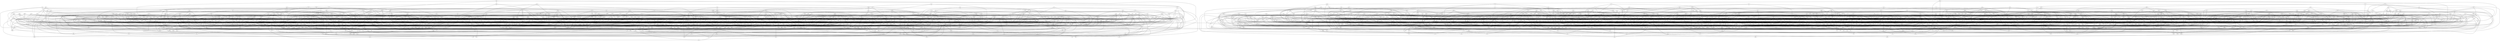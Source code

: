 graph G {
    srp -- {gkb, zst};
    grc -- {pxt};
    rbc -- {zcc, mth, dgq, zrv};
    glc -- {dqz, zlz, hqm, fkn};
    zpx -- {sfx, msc, hnx, vjs};
    mlx -- {tpx, mfb};
    fds -- {zqn, xcf, brs, nmv};
    fjm -- {qdk};
    rvb -- {kbj};
    zcj -- {bmc, brs, jtm, trk};
    nps -- {bfh, ths, zds};
    scs -- {kbj, dqz, zfb, rtp};
    qrj -- {jsk, llj};
    kdj -- {frn, tzp, qrj};
    rxp -- {mkg};
    qzr -- {cxn, hnn, vhf, tdd};
    tkb -- {bvf, fhp, vjt};
    njz -- {hlq, fdc};
    cmj -- {dfp};
    hmr -- {vbd};
    nnk -- {bnr};
    fgx -- {lfq, gkv, kms, mbx};
    lqr -- {vpc, hmr, dsb};
    sck -- {kbj, skd};
    qhk -- {hgs};
    ncs -- {bnr, kxr, ggq, mdp};
    qmb -- {bsf, zqk, fhq, bsz};
    tjc -- {bsq, jgq};
    zzz -- {jtl};
    tgl -- {fvr, sbc, dqz};
    tht -- {ptz, qmp, qmr};
    vxl -- {mqs, tkk, bfc, jls, mzq, qpm, xzr, ffx};
    ttk -- {qrx};
    mxz -- {gtz};
    hrk -- {crj, scs, xbm, lqj};
    bcd -- {gdl, vtg};
    nrf -- {mqf, ndq, fch, zvp};
    jss -- {sks, zdr, phr, zpt};
    xhd -- {dpc};
    fkn -- {hhl};
    kgc -- {gnn};
    gtt -- {bfc, jrp, jdd, kjp};
    ngh -- {tlh, chd, tkz};
    fzk -- {gdl, hhj, cxk};
    gtf -- {mmt};
    pgf -- {nzk};
    pxl -- {jdx, vqx, vvq};
    src -- {vcn, cvg, xjn};
    zjb -- {hmv, rfs, thn};
    nfb -- {qzc};
    sbx -- {txq, cms, kcg};
    kbx -- {jrc, bnz, lpg, glg};
    djg -- {zzz, nhs, vvq};
    bzm -- {mgb, frt, hhf, mvq};
    szs -- {qgx, khz};
    kcq -- {bbt, xkv};
    tkn -- {frn};
    cbm -- {mmj};
    lzh -- {nkp, nbz};
    jvx -- {cjh, mhz};
    nrb -- {kms, gtf, gbg, trs};
    hkl -- {kvc};
    btv -- {dck};
    qph -- {vnz, tbb, pbh};
    fdp -- {hhl, qkx};
    cmx -- {tjj, pnh, prx};
    txk -- {qdq, vqr, cjv, jtv};
    txz -- {kqd, vgr, kxn};
    hnz -- {cmj};
    msc -- {fdc, vjr};
    mgl -- {ljf};
    tzk -- {srv, dbg};
    ckg -- {dfd, pkx};
    zzx -- {fhq, zsm, cbv, ndd};
    vpr -- {lfq, zcc, zzr, ffm};
    tkk -- {jbk, xpp, hpp};
    dxd -- {xjn, rjl, kpl, zjg};
    mkz -- {qfv, kfq, kvc};
    dkb -- {fjm, mfr, zxs, xtp, krc};
    khz -- {qrx};
    khp -- {fgm, gkb, kml, jkz};
    sxn -- {tnd, htx, dph, rxp};
    jdc -- {kmr};
    kbr -- {zqq, zgx};
    chm -- {dcv, xbj};
    pdr -- {qmp, xxd, zkx};
    zbv -- {bfv, dln, qct};
    qlj -- {xsm, jsk, rtm};
    kjg -- {hkl, pcd};
    gpp -- {stn, qxq, qjh, kbz};
    dtk -- {zcm, hqs, fjz, flj, cvl, zcl};
    lqv -- {lzm};
    lcx -- {kxd, krz, bnz};
    lqq -- {qtq, vks};
    ctp -- {jdc, kbs, svx, jqq};
    fpr -- {hls, nmv};
    ltx -- {pbh, vcb, qgh, frc, blr};
    mmx -- {qkx, vpc, cct};
    tsp -- {xrc, zsq};
    xdt -- {nfs, spz};
    xlf -- {dsb, qft, xfh, xns, ngx};
    rmx -- {xps, xxn, mpt, prc};
    nmq -- {gmx, vxd, gms, src};
    klf -- {vgj, mln};
    fjl -- {pbd, hvg, jvg};
    vzd -- {jgq};
    qvx -- {rsq};
    pvp -- {rvb, hqs, xxd};
    chd -- {jlk, hqm};
    gpc -- {pgc, jvb};
    zdx -- {nmk, bbt, shz, vdr, lzq};
    ths -- {btv, zdr};
    rtn -- {qpm, hbk, rpt, mpm};
    tdt -- {jnq, xpt};
    tpd -- {xjb, lqh};
    rgf -- {zqj};
    tzp -- {xhx, qcm};
    sjs -- {mdb, ncp};
    krz -- {hlq};
    cjv -- {rks};
    vgk -- {bcb};
    dtc -- {vfj, zqn, qbk, gvn};
    ckh -- {mtf, jzf};
    lxq -- {pkx, chm};
    cvc -- {fnv, zqc, mrp, msn};
    qbk -- {qxq, kbm};
    jlz -- {mmp, chf, szf, pbq};
    qdp -- {mgl, npj, jpm};
    ddm -- {ljt, gkd, bkf, csg};
    tdd -- {rsg};
    rhb -- {brb, vhm, kpl};
    zjg -- {dfp};
    xbg -- {hkb, mqf};
    szd -- {mnz};
    sbt -- {kzl, csp, jdx, nhr, qgk};
    czq -- {lzg};
    fmf -- {grv, vld, rjb, mbk, pjq};
    cnm -- {sqp, btr, xrk, zjb};
    xdm -- {shz, bsj, skd};
    snl -- {lkl, drt, kqm, qnl};
    hpp -- {htt};
    mtv -- {bdh, jnf};
    zbk -- {hnz, rvm, djg, zxs};
    bjp -- {vfj, bjn, bbg, zns, rxp};
    pgm -- {dnl, clq, gzt, kkm};
    ksf -- {bvf, qhk, nzc, zdh};
    dbm -- {rnh, rnm, smq, zcx, hjn};
    jbd -- {nrb, xdd, qgd};
    pjk -- {ljq};
    ghv -- {nrb, kqs, txh, gnf};
    dxp -- {vrh, rst, rgg, vbs};
    nks -- {jnq, jrj, bmc, dkc};
    nqs -- {rsn, dfm, rgs, vng};
    kfz -- {ltx, vck, lqj, zxd};
    cjr -- {nhs, mdj, bkp, dkj};
    vcb -- {qmr};
    qpv -- {kjj, fbk, ffh};
    dcn -- {kbj, gtz};
    pvd -- {vhf};
    grk -- {qrj, fbz, bjn};
    gnl -- {jmk, mkl};
    zkj -- {jhh};
    zxp -- {pmb};
    gzs -- {ltb, ffh, szd};
    kvt -- {nzk};
    hrt -- {flj};
    vmm -- {qnf, rsn, hqg, nkm, npb, dnh};
    dsv -- {tzk, pbq, vfk, tcg, mtn};
    zxd -- {vhc, xbj, crv, ngh};
    bvc -- {mcs, zms, sqg, fnq};
    xhz -- {szs};
    ckp -- {zlz, ttb, npd};
    kmr -- {zjk};
    gcz -- {dkv, bzb, pvp, rhr};
    pbq -- {btg, glm, khc};
    cqx -- {vgr, jzq};
    tbj -- {ddg, zlx, mtk, gbt};
    xtx -- {tbc, lmg, qqg, snf};
    lsq -- {gkb, srb};
    zlj -- {xxz, qtc, hpp};
    vcs -- {kqd, dsb, jbk};
    nrj -- {mzq, xlf};
    ffr -- {csg, kfp, tgb};
    mxb -- {tgj};
    vsg -- {vhz, cgt, qbb};
    qhj -- {cvl, sks, zrt};
    pml -- {jzq, zfb, fmg};
    dlz -- {fzt};
    mhr -- {cpx, svx, rkx, dgd};
    vhj -- {bns, ptj};
    dmj -- {fns, vkl, dgr};
    vvk -- {mnz};
    jjb -- {hmg, zsq, qrj};
    cxk -- {xln};
    cvg -- {qdk};
    rqn -- {nxm, kkm};
    zpb -- {cvg};
    xjc -- {ttk};
    grh -- {gtx};
    nnj -- {pxb, vdp, jdc, srd};
    ghf -- {tbb, dhd, kxb};
    qxq -- {rxs};
    dpn -- {dvh, ffr, znv, gbd};
    mnf -- {thd};
    dzz -- {spm, ztq, vjt};
    cgk -- {dph, nbz};
    rhg -- {zpt};
    nqv -- {gcp, pzq, cmj, zvt, rfx};
    krq -- {xrc, rtm};
    vtg -- {llq, lts};
    nkm -- {kvt, hck};
    gzt -- {ngh, qdq};
    skn -- {zqn, spm, gpc};
    fnv -- {hkb};
    bvb -- {dtm, dqh, hhf, rsm};
    txq -- {pkl, jbb};
    frx -- {kkm, hxb, ltn};
    vcm -- {fzk, rqn, jhb, bsj};
    jtm -- {bql, mxf, lkb, xtl, lcj};
    nnn -- {csm, prx, khj, qrs, rck};
    qng -- {gzq, pbh};
    vhl -- {smt};
    xxj -- {rlj, fql, mhz, kms};
    zxt -- {npk, pkm, zpq, cgz};
    htv -- {htn, mvf, xvd, qtx};
    ntn -- {qbz, zjg, dlg, qsl};
    bjz -- {lxt, vgj, ncb};
    cdl -- {jfc};
    zvt -- {gnl, sqp};
    qgk -- {kfp, jsp};
    jnb -- {bdh, bjz, hxb};
    rtr -- {dbg, jhs};
    tcz -- {tvt};
    bkf -- {ssk, qhf, lkn, prx};
    zlc -- {dlz, zpb, bsq, sqg};
    gkx -- {rcj, dck, vhh, xjc};
    rcj -- {tkz};
    bmc -- {gnn};
    psg -- {nmt, dxk, jsp, mcj};
    qqg -- {zst};
    vng -- {cqx};
    rxd -- {dpc, hpp};
    tcg -- {vhh};
    jnq -- {pzd, tmv};
    jxx -- {pxg};
    xld -- {xns, fmg, fdk};
    qgv -- {kqd, zlz, mfh, xdm};
    tct -- {hck, gzq};
    hcm -- {hmv, rst, hsr};
    csg -- {hkp};
    vln -- {msq, frj, vcs, lhx, ffj};
    qqv -- {pmp, khz};
    bgs -- {dfs, gmz, jdd, bsj};
    ngd -- {kdh, pkm, tzp};
    fxr -- {zlv, zbv, nhr, jrj, klc};
    hkg -- {pkl, qrx, ktl, gjs};
    jdh -- {rfh, hcm, qkd, ghb};
    jfm -- {btv};
    gjt -- {tss, hcd, zgf, hdg};
    jzx -- {hck, kjp, xrd, bxs};
    tlm -- {smt, vhf};
    ltn -- {zfq, mfq};
    tbc -- {pcq};
    srz -- {qhq, sbc, xln, mvp, qpm};
    sdf -- {mrn, tpx, mgl, gbg, hcm, fqk};
    fxn -- {msc, vrh, bfs, vvk, hkp};
    qfx -- {tbc, fvx, jst};
    rbr -- {cmm, zxp};
    fmg -- {nkk, kgd};
    gsg -- {bpm, lnz};
    sxl -- {crs};
    znm -- {qqg, rfv, vms, qrn};
    ghr -- {htt, dcv};
    zrg -- {gbx, rdr, tkz};
    bnd -- {xcm, hdg, fds, hnz};
    jbk -- {zpr, htg};
    bdv -- {nbz, ptj, vlk};
    lvk -- {htt, pcd};
    hmn -- {qzs, tfc, csh, qbz};
    qhf -- {scf, rgg};
    dzq -- {qls};
    pjq -- {jbl, ltq, gcg};
    sxf -- {vvq, tfc};
    thz -- {mrd, bgm, tfq, rrc, thg};
    bsz -- {brb, fnr};
    xhx -- {tdk, qlr};
    kdn -- {pld, bft, fqk};
    tcq -- {lkn, mgb, zgz};
    sfj -- {vlh, gft, lxd};
    fvr -- {hhl};
    pvk -- {tkm, bbg, tqb};
    mdp -- {lrp, hdg, tgb};
    qkj -- {nzk, bmj, nps, xhq, pgf};
    mxf -- {zkj, qcm, zqx};
    vlx -- {tvt, cjv, zfx, sct};
    xhj -- {jsp, jtz, hsr, rgt};
    lkb -- {bjq, vnd, fjl};
    lqg -- {xtp, zqn, hjn};
    pms -- {xxz, hnn, htr, gbx};
    szj -- {zlj, fjz, xzr, djq, chz, dmj, jnf};
    cxs -- {hsr, xtl};
    glm -- {nxm, jhb, pcs, hrt};
    qjn -- {trb, pxk};
    xnx -- {kgd};
    mfh -- {svq, lpk};
    phx -- {scf};
    zdr -- {gtz};
    zzl -- {lvv, ngd, jrk, qhk};
    cpz -- {bnr, szd, zfz, dzd};
    tvr -- {vhj, nhz, pxk, qtz};
    vhz -- {svq, kbg, gkb};
    bfs -- {cgk, nnc, gcp};
    fqg -- {ffh};
    kbm -- {pkm};
    jdt -- {zdh, dgq};
    ddr -- {npx};
    kmt -- {hdg, hls, gkr, vzd};
    xlq -- {hkk, tqv, zjt, zzf};
    xxn -- {mmx, lbt, xlq};
    jmx -- {vfg, qsl, zqj};
    gvn -- {bvf, dzq, ccx};
    kzv -- {mpk, pnv};
    kht -- {ddg};
    lxh -- {ddk, vjs, mcf, gzs};
    tqx -- {ljq, kgp};
    vnr -- {sks};
    qbb -- {blr, nkk, xfp};
    jmz -- {lkq, dmx, dfd, bhv};
    dft -- {fcg};
    dpc -- {hhb};
    sqv -- {nxc};
    djl -- {thd, rrc};
    mkj -- {vtk, tlm, ggr};
    vxh -- {kxd, ghq};
    kns -- {zcx, mxv, gkc, lzh};
    vnt -- {dvj};
    qrp -- {mtf, pzr};
    pfs -- {mnf, cfz, sbx, jfm};
    tlp -- {xrc, qzs, tpk, psc};
    kks -- {mzl, dsf, ght, svl};
    pxq -- {kmt, jrj, sxp};
    vgc -- {shz, ddr, lkq, rhd};
    mrn -- {qdk};
    qls -- {rfs, tzt};
    ktb -- {llj, mzl, xnv, lfz};
    ftn -- {dsb};
    vrs -- {xpt, fnx, mzl, jxv};
    zxs -- {rtv, rdb, bvg};
    bsf -- {vht};
    lrp -- {zpb};
    gpb -- {ngx, jnf, dnl, gkb};
    lcg -- {thd, vnr, tht};
    mgt -- {dbg, pfp};
    pvv -- {pqb, znm, spz, gbx, rsq};
    pdx -- {dgr, qng, srv};
    dbc -- {ffx, xkv};
    bsx -- {src, gnn};
    zhp -- {nnz, msq, gft, prc};
    tst -- {rsg, rgs};
    lqh -- {jvb};
    pff -- {lxg, lbf};
    jqh -- {frx, flj, ftn, lns, mrx};
    xbm -- {prj, tsb, qnf};
    thd -- {qhq};
    vck -- {ztv, vkl, dkk, vdr};
    mxv -- {kxd, tpd};
    vcz -- {mtv, lnh, kxz, nrf};
    jbb -- {pfp};
    sct -- {ksj, xbj, vhc};
    lkn -- {tkq};
    fgl -- {ght, snj, xlh};
    pqb -- {vpp, tvb, vgk};
    bgk -- {ptl, zfz, hls, mdj, cfg};
    txv -- {pld};
    ltq -- {qhf};
    fts -- {mfr, pnx, cht, fhq};
    pgl -- {rrj, cdd, llc, mtl};
    zdn -- {hsr, bsm, tsp, bdv, vxh};
    sdc -- {zjg, csh, bjn};
    jph -- {zqc, xhd, jnc, hxb, fgm};
    knf -- {qrn, ndq, lxt, zpt};
    nfz -- {jgr, qgh, bcb};
    nnz -- {zkx, fdk, hhl};
    jtv -- {xhz, hhj, dfs};
    zsm -- {bnr};
    bpm -- {vdt};
    pcd -- {vng};
    vgj -- {nvq, kht};
    fck -- {xjc};
    xsm -- {fjm, tpd, jhh};
    jhs -- {hmr};
    htn -- {znv, jch, xdd, hlq, zsm};
    srm -- {nvf, tnd, cfg};
    jqq -- {cbm, slg};
    rsg -- {dsb};
    vqx -- {sqv, kgc, tdk, zjg};
    qgd -- {lcx, mdp, ssk, bbg};
    mgb -- {mlq};
    xpt -- {hcd, lrp};
    kxb -- {zgx, vtl, hch};
    bsm -- {fdc, kqt};
    lzq -- {ncf, pph, cxn, mqf};
    tsb -- {vhf, mxz};
    trs -- {qsl, jhh, pcr};
    rzf -- {cct, vhh};
    htc -- {fxd, llb, vgs, mdb};
    crt -- {glg, tvk, fhq, pxt};
    gvk -- {csp, sqv, rhf};
    pqx -- {qgx, jmv, qzk};
    zqk -- {tzt, lfs};
    zhd -- {qkd, fxh, mhz};
    brb -- {ccx};
    mth -- {mxg, lhb, cmj};
    trq -- {sbl, frn, bns};
    mvp -- {lnz, zvp};
    vmb -- {npd};
    qmr -- {fgm};
    vzl -- {llc, kbs, fqg, gnl};
    zfb -- {nfs, lxd};
    dln -- {xdd, pzr, vnd};
    jms -- {xjb, ccx, mdj, lqg, pnv, xjn};
    vhc -- {kjg, kcq};
    ffj -- {qvz};
    qgh -- {lqv, mfq};
    jcv -- {lfs, pff, zqx};
    cxt -- {qhv, cvd, svl, kpl};
    zxc -- {qqv, fxq, djq, htt, dbc};
    vjr -- {spm, ghq, tkn};
    mht -- {zqx, qtz, xrk, glk};
    sgx -- {chm, bcd, rzf, mhb, mnf};
    pxp -- {jmk};
    vld -- {jbx, rst, zns, vnc};
    kcd -- {dgr};
    mlj -- {hnz, hns, rxj};
    bbm -- {hkl, lhx, mqs};
    nvs -- {rqn, gtt, vlh, fns};
    cqh -- {gzq};
    kxt -- {pxb, jdk, gkr, sxp, dkc};
    hbm -- {vxm, bfh};
    tgb -- {pbd};
    hdl -- {kjj, dmd, mmj, tdk, jtq};
    jcq -- {vfg, rtm, tmf, glg, xjb};
    qkd -- {dsf, vxd};
    nzc -- {grh, fgl};
    cpg -- {mmj, mcf, tlp};
    lns -- {vfr, slb, htt, cdl};
    lps -- {cxk, frx, fvr, msq};
    fvx -- {fxz, htr};
    ffn -- {psx, bcb, rhd, jvz, ftn, phr, npd};
    stb -- {djg, trs, sxl, lqh};
    kmj -- {rtm, pxt, rhf};
    qsn -- {vbp, qxl, fdc};
    srf -- {kgm, rvm, fbr, thn, bsx};
    mdb -- {slb, blt, ddr};
    ggr -- {qnf};
    lsh -- {jhs, rvg, gmz};
    qfb -- {lkl, qfq, dvj};
    zlz -- {smt};
    zfx -- {jvq, qqg, xcq};
    rmd -- {phn, gfn, frj};
    psd -- {qnh, vmb, nrj, qnf};
    hml -- {mxt};
    dbx -- {lvk, kxn, xhd, vbd};
    ncf -- {kqd, mtk, qrd, rgs};
    cbv -- {sdc};
    bph -- {pxl, fdf, jpm, lpg, xhx};
    fmr -- {kxh, hrg, prj};
    rhr -- {kmg, kng, gfn, xcq, xlf};
    slg -- {qxl, dqm, nhz, tgj, rck};
    gdh -- {znl, vsr, qnf};
    cbn -- {zfq, vms, mrg, rfv};
    blr -- {hkk, xfh};
    mcs -- {cmm, jtl, nzc, xgh};
    mmj -- {lqh};
    tvv -- {ltn, cqh, srp, rtr};
    zfz -- {krb};
    shz -- {jbb, ztd, fch};
    ght -- {qbz, csm};
    dcv -- {nvt};
    zzf -- {jst, jdd, kjp};
    zmx -- {msn, rzf, rhg, kcg, cfz};
    ngz -- {xtz, qhj, lnh, vgr};
    xxx -- {vgs, tvb};
    cjh -- {zns};
    sbl -- {dxp, kmj};
    rjl -- {tgj};
    djj -- {ktq, ttk, xxx};
    qzd -- {fgg};
    klk -- {jdd, vgj};
    jrb -- {sqp, pxq, nck, rkr};
    zcm -- {mln, cqx, mdd};
    bkk -- {tst, rrc, mmp};
    gkv -- {mfk, ssk, csg};
    thx -- {ftn, sdm, grl, fdr};
    qmm -- {qfb, hbg, qsn};
    kml -- {bqd};
    bfz -- {srm, vht, btp};
    fsx -- {bkk, zpr, jmv, mzq, mst, hxb};
    ncp -- {rhg};
    ncq -- {qfb, dmd, tgg};
    rfx -- {bbg, jqq};
    zgz -- {krz, gcg, ghq};
    thj -- {hmg, sqg, zjg, mnz};
    xxd -- {sks, spz};
    dxm -- {ndd};
    cgt -- {vmb, llb, trg};
    rql -- {mkl, pxp, cgk, rkr};
    jzf -- {qrp, pxb};
    tkm -- {grf};
    pmp -- {qtq, jfc};
    vnb -- {frd, nfb, prc};
    szf -- {frc, mln, qhg, plt};
    tfq -- {dgr, hkb};
    vks -- {ztd, zlz, gbt};
    zsv -- {lzh, tkm, hgs};
    kqt -- {tch, njz, nnk};
    npd -- {zvp};
    fpx -- {hnn, hzg, qvg};
    zzr -- {jvg, gvk, cgz};
    snn -- {bnz, pkt, djg, mfb};
    lxg -- {fhp};
    xfp -- {kht};
    vqr -- {qtc, jhs, szt};
    tnh -- {ngq, hjn, ljt, fsg};
    cms -- {ffj, kjg};
    qrd -- {cvl};
    rjr -- {btr, cjh, rlj, sqv};
    sfq -- {jdx, fqg, sqp, ngd};
    czj -- {sdf, psg, tkq, qhv};
    dbq -- {pkl, vlp, snf, trg};
    rjb -- {xhn, sqg};
    khn -- {gvq, gft};
    pxg -- {fqg, pld};
    hhb -- {npx};
    kgm -- {kfp, dxm};
    qfv -- {qmp, pgf};
    msb -- {xqq, jfc, dsb, fvt};
    mrd -- {vxm};
    mdd -- {kjp};
    xfg -- {gvq, ggr, zpr, nkk, skd, mrp};
    rrm -- {bkp, vxh, pvl, vlk};
    vfj -- {mbh};
    gbg -- {cjr, czq};
    tkz -- {frj};
    qfr -- {rfx, hnz, rdp, nrb};
    tqv -- {nsh, gzq, rdr};
    grv -- {lzg};
    zgf -- {dlg, hzb, qlj, zpq, hgs};
    ngm -- {gxf, szs, kcq, hzg};
    qln -- {lqr, jsm, hmr, gbl};
    zcl -- {bcb, rrc, jzz};
    vlt -- {kgd, mtl};
    tch -- {mmj, rjl, kjh, krz, qhv};
    qdg -- {kqd, lxt, vxm, qvz};
    jnx -- {lxd, thd, pdx, bcd};
    crv -- {ggr, sxb, sqr};
    hsr -- {tmf, zjk};
    fmj -- {scg, dft, lxg, rxp};
    npb -- {kcq, msq, tsv};
    sdm -- {mrd};
    dfp -- {mmt, gtx};
    ktl -- {jth, gdl, slb, skx};
    ddb -- {trk, csp, mgl, lzj};
    jzr -- {ckh, dph, brs, kmr};
    mnt -- {srp, xtf, gqz};
    zqc -- {xvf, srb};
    tpk -- {rdb};
    tmn -- {kbg, kjg, jxk, chd};
    pnh -- {qjn, tpx, lpg};
    jnf -- {kbg, ttb};
    thg -- {mxt, zjt, vsr};
    dnh -- {xft, gbt};
    dbg -- {flj};
    zbn -- {hlq, tlp, zhd, xjn};
    bzb -- {qdq, dpc};
    mmp -- {mkk, vhl};
    mbm -- {znl};
    txh -- {dvj};
    fpd -- {jbx, zxp, qpv};
    rdt -- {ptl, jrk, fzx};
    gpj -- {mrn};
    rzj -- {kbg, tsv, lpk};
    vhh -- {vpc, jth};
    sqg -- {tpd, mcj};
    hlf -- {dck, tcg, sck, fsv, jss, lfr};
    zcx -- {mxg, xkn, jsk};
    xnv -- {xcm, xkn};
    nvq -- {ktq};
    rzz -- {lvh, sqp, dtm, hbg};
    prx -- {xjb};
    sxg -- {rbr, sxl, pbd};
    vlp -- {gfx, gft};
    ltc -- {bql, pzr, gvn};
    hck -- {htg};
    qtk -- {nbb, mbm, mkk};
    ksj -- {tvt};
    jbn -- {qzd, ffh, lkl};
    nhv -- {fql, kdn};
    dzk -- {hqm, lsq, xbj, rxd, fnv};
    kgn -- {gfq, ltb, pvk, jbx, zlf};
    lsv -- {qrc, rtp, kxz, chm, tlh};
    jsm -- {hcj, bzb, mbm};
    tbb -- {bbm, nvq};
    tgq -- {cmm, vnt, grf, xpt};
    cvv -- {mvf, xnv, gnl, ngn};
    jmn -- {tdk, rzn, rxs, cbv};
    hbk -- {fxz};
    dkv -- {srb, mdd, slb};
    zlf -- {dvj};
    nkj -- {sbl, svr, pxb, krb};
    pgc -- {kmj};
    rqg -- {grl, nlj, hzr, tsv, vhl, hhj};
    dkk -- {gqz, qft, vlh};
    zzs -- {hjp, bvm, pgc, ggq, vvk};
    qfm -- {tfc, tsp, smq, mfb};
    mvq -- {gfq, mlq};
    frd -- {fch, dfk};
    psx -- {mrg, djl, dmx, prj};
    bvg -- {gtf, tzt, kxd, mxb};
    bfc -- {phn};
    fxx -- {hgs, qbt, knc, qrp};
    dqm -- {vxd, zsr};
    jhm -- {zdr, gbr, ckp, fkn, nrj, kgq};
    xjq -- {htx, khj};
    chz -- {nxm, svq, szt};
    sjt -- {pnv};
    vfg -- {vht, kzk, hls};
    pqd -- {gjs, vdt, zlx, blt};
    rcs -- {pnx, hnt, jpd, qff};
    svr -- {tgj};
    vqc -- {qfq};
    nbb -- {bdh, ncb};
    ktv -- {trb, vzd};
    pph -- {pbh, cct};
    lkd -- {lbt, lsh, zcm, xxd};
    jrp -- {njh, dcn, qhq};
    jbx -- {rjb};
    mpm -- {qnh, ncp, qrd, pml};
    bsq -- {qbp};
    bdp -- {vzd, kxr, bhj, mtf, kjh};
    qft -- {ztv};
    fxz -- {xpj, qrx};
    frn -- {dxm};
    jrt -- {xrk, bsz, rfh};
    rhd -- {xpp, jlr, mxq};
    fvb -- {gtx, rkb, tcq, hbx};
    drt -- {gkc, mhf};
    fnq -- {jnq, xlh, vsm, lvh};
    ffl -- {khj};
    jvb -- {qxl};
    tlf -- {rrc, dfk, gxf, bcb};
    vbg -- {tlm, hhb, vpc, fmr};
    mbh -- {cmm};
    tgg -- {dvh};
    tgx -- {qhk, mvq, fcg, dxd, cvg};
    rtp -- {jvq, cxn};
    zxb -- {zkv, tvb, vdt, gbx, zkx};
    vtl -- {llq, qzk, rcj};
    vdc -- {xrb};
    bbs -- {rjl};
    xsg -- {jnq, gkr, mdj, jzf};
    kqs -- {nck, qkl, vss, sxl};
    zdh -- {dsf};
    jlm -- {lzj, mcf, qcm, zkh};
    zkn -- {xkv, xfp, qzc, klk};
    kmg -- {rvg, kcq};
    fxc -- {rdp, cnr, zxs, kzk, jch, rgg, scf, vcn};
    jxc -- {spf, hbk};
    bgb -- {nmt, qrs, cmm, svr};
    nlj -- {hzg, ncb};
    ngn -- {rfs, crs};
    bjx -- {ztd, kvc};
    rkn -- {fqg, bzc, kbm, dmd};
    jsk -- {tjc};
    ktq -- {chf};
    xrk -- {tkb};
    lld -- {lqv, mnf};
    dnq -- {hvt, krb, cpx, lkn, qnz};
    ttn -- {qnl, cxs, tdt, llj, sxl};
    png -- {sdm, ghr, mtk};
    hjn -- {bsq};
    smq -- {qcm, ngn};
    vnc -- {bsf, dgq, shm};
    lfq -- {dqm, qbz};
    vgs -- {gqz};
    xnf -- {hdg, kjj, mfk, jdc};
    zms -- {crt, fbf, qdp, tmv};
    pvn -- {mfk, svx, zns, htx, fbz};
    nkf -- {rsn, fck, gpb, pcd};
    ksn -- {csh, bfv, phx};
    vhm -- {mqv, dxm, bql};
    tfc -- {mxg, hzb};
    tnp -- {ffj, lld};
    rhf -- {qfq};
    txj -- {srb, vsr, btg, rvb, fns};
    kzp -- {jrt, qhv, nzx, tqx};
    ngq -- {pzq, bnr, mht};
    nbf -- {cbv, sxp, jrc, hjp};
    khq -- {sqf, pgl, rtv, dxm};
    mtq -- {zqx, kbz, frt, nck};
    jzq -- {frj};
    jhb -- {xpj, qtc, vhl};
    gqx -- {mqs, zfq, qnk};
    jkx -- {bfz, pvl, gkd, frn};
    qnz -- {vxd, qzs};
    hns -- {qzs, zlf};
    zds -- {qkx, xfp};
    hjp -- {jrh, nnc};
    qst -- {qzk, kbb, mnt, smn};
    vfk -- {sqr, xqh, qzr};
    vpp -- {xld, hkk, kcd, hkb};
    mkl -- {zqn};
    bpk -- {hzk, llq, xns, kht};
    mvf -- {pxg};
    kbz -- {zlf, cfg, stn};
    xgc -- {gcp, jzf, vbp, gmx};
    jks -- {ztd, znl, rfv};
    xdq -- {mlj, ksn, nxc, ljf, kqm, pvl};
    mcf -- {frn};
    gbb -- {sbt, fzx, zsr, plf};
    lfs -- {jnq, kdx};
    jhc -- {llc, vvl, mbh, qkd};
    ptl -- {pxz, csm};
    jtq -- {ddx};
    gzv -- {cms, ncp, cxn};
    prj -- {bfh};
    rrc -- {jzq};
    kxr -- {rvh, hzb, csm};
    vbv -- {vdc, jkx, rkx, tkm};
    xft -- {ttb};
    ddg -- {bdh};
    xcm -- {jrh, dlg};
    hdc -- {jgq, cxs, bsx, pzr};
    dkh -- {zhd, kdj, jpm, jvg};
    ggn -- {ttk, cqh, jth};
    pkt -- {zvc, khj, bhj};
    nhs -- {ghq};
    rdq -- {jzz, vnr, zrt};
    cvd -- {llf, kqm, rck, qfq};
    zsc -- {jpd, pmb, nhv, scj, htn};
    dgd -- {cxs, bjq, qpv};
    gbd -- {bvm, mxb, jdt};
    vdp -- {jgp, dvn, rzn};
    jkz -- {kfq, npx};
    zjt -- {qvg, qrn};
    drd -- {rst, hns, jrk, mrn};
    dtg -- {bbj, gkr, rjh};
    ztq -- {jvb, pxz, nhz};
    xln -- {gbr};
    dgq -- {svl};
    zfg -- {gtf, mvf, ddx, sqp};
    lkk -- {kxh, pvd, ljr, gzt, vnr};
    mhf -- {ghq, mlq};
    hqr -- {scg, rxj, qkl, tkq};
    mgm -- {ptj, pbd, rxp, rtv};
    lzj -- {xcf, lfz};
    jtz -- {jpm, snj, krb};
    sfg -- {xng, dvn, fdm, kbf};
    qff -- {csp, pxz};
    jxk -- {mkk, qnh, mbm};
    xpj -- {jzz};
    pcs -- {ztv, lnz};
    jrk -- {xkn, rkx};
    dzd -- {krq, tfv, xth};
    psr -- {rlq, fsv, rks, gzv};
    frc -- {nfs};
    tjj -- {sfm};
    zkh -- {bsq, rxs};
    fjz -- {srp};
    kxz -- {cxn, jqv};
    scp -- {cpg, tgq, ptb, qzd};
    xtp -- {qbp};
    pns -- {hhb, cdl};
    dzj -- {cgz, gpj, lkn, gkc};
    fvc -- {rrc, hqm, ngc, xjc};
    jhh -- {bvm};
    plf -- {xgh, sxg, nhs};
    llf -- {ffl, xth, hdg};
    bjq -- {ddk, gms};
    crj -- {ngm, ngc, vlt};
    qhv -- {jtr};
    vss -- {pmb, pxn, bjn, tfc, svr};
    jnt -- {fcg, jxv, tpk, kbf};
    lrh -- {chd, kbr, hqs, ztv};
    hzb -- {txh, jrc};
    rkx -- {nnk};
    xns -- {kgq, lhx};
    kcn -- {kkm, zrt, lqj, xbv};
    xrb -- {mmt, zsr, mdj};
    tqb -- {bds, mkg, kdx};
    blt -- {lzm};
    xbt -- {skn, dzq, kgm, qlr};
    rvh -- {shm, jxv};
    trg -- {btv};
    mrx -- {tsv, mfq};
    xtf -- {zpr, vtk};
    zqq -- {rzj, vbd};
    xrc -- {mpk, brb};
    bkj -- {pff, zbv, mgb, crt, jbn};
    jvg -- {fpr, gnl, scg};
    lbf -- {xpt};
    xzr -- {znl};
    pjn -- {trg, qft, pvd, pgf, xft};
    ccx -- {mhz, ffh};
    nvf -- {kms};
    lkq -- {zqq};
    btg -- {lxt, spz};
    rlj -- {kmr, kqm};
    jqg -- {mkz, chg, xkv, ncj};
    xth -- {vcn};
    bhj -- {vht, bsx};
    xvd -- {ggq, qgd, trb};
    jgp -- {ltc, tzt, mkl, khj};
    cqt -- {gkd, gpj, qht, krn};
    gmx -- {qsl, zxp};
    gjs -- {ksj, mtl};
    qtc -- {qzc};
    hvl -- {gcg, gkr, fnr, nrb};
    fxh -- {nkp, svx};
    rxj -- {pkv, gfq};
    fnx -- {lvh, kgp};
    mhb -- {mkj, nsh, qpm, xqq};
    chg -- {pfz, rqr, lqq, qft, rsn};
    btp -- {rgg, vnt, kgc, dkc};
    rzr -- {vrv, nkj, grk, bds};
    jpd -- {vvl, mgm};
    pkv -- {xth, bbs, rrj, ggq};
    kdh -- {gms, gnl};
    tpq -- {mvp, qnh, kxn};
    krc -- {mxg, bnr, ffl};
    vnd -- {hmg};
    zlv -- {mfr, bft, dzz};
    nfg -- {jlr, ksj, nvq, lnh};
    rld -- {lxt, svq, hch};
    spf -- {ptz, nfb, htc};
    vdt -- {rhg, sxd, xtf};
    hvt -- {trk, rnh, bnz};
    lfr -- {qvg, tst, xft, tcz};
    jtg -- {jbd, lqg, hcm, rvm};
    cdd -- {brs, kdx, npk};
    hqg -- {gmz, xhd, frd};
    bgm -- {qvz, vnz};
    gfn -- {bxs};
    crs -- {fql};
    vcr -- {xcf, pxn, jsp, shm};
    vjs -- {lzg, jtl};
    lfz -- {kjj, tjj};
    fdq -- {pqz, qbp, qcm};
    lnh -- {zfq};
    nmk -- {kxn, xtc, phn};
    npj -- {lkl, mlq, mfk};
    tcc -- {tss, nhz, szd, kns, qzs};
    lts -- {jfc, sbc};
    jbl -- {ndd};
    kgd -- {jmv};
    snf -- {vms};
    lmq -- {xxx, bpm, djl, vng};
    kbs -- {gpc};
    phn -- {kgq, xfh};
    kzn -- {thz, blt, mxq, sct, hml};
    dts -- {hvt, bql, ggq};
    vvl -- {zzz, ktv, ksf, ght};
    llb -- {gqz};
    vlk -- {jdc, mnz};
    ljr -- {ggn, vnr, nvq};
    fdk -- {bbt};
    nkk -- {snf};
    qbh -- {krz, tdt, cvd, rhf};
    hxq -- {jmx, vdc, dvh, cbm};
    rll -- {rdr, mst, jnf, vgk, sbc, prj};
    hzr -- {tbj, jjm, xqq};
    zrv -- {lrp, grh, txh};
    qtx -- {jcv, stn, tkn};
    lph -- {rjh, nmt, crs, kgp};
    kxd -- {rhf};
    tvk -- {pfd, pjk};
    dhz -- {gbr, gfn, fdp, kbr};
    jrh -- {scf};
    ngc -- {gss, hnn, xnx};
    zqn -- {rtm, ktv};
    qgx -- {nvt};
    grd -- {rrj, bsz, qjn, lzh};
    pfz -- {ncf, tnp, qdq};
    tzt -- {zkh};
    zhh -- {thx, mst, tsb, xhz};
    xqh -- {tct, bxs, kml, vmb, xzr, xbv};
    xpp -- {xfh, nzk};
    lzm -- {mxz};
    btr -- {jtr, krb};
    zmt -- {jfm, zxq, fmg, chf, dgr};
    mcj -- {nmt, vcn, vjt};
    kcg -- {szt, jbk};
    qjh -- {pvl, drt, ktb};
    jls -- {tlf, pns};
    nbz -- {vjt};
    gcg -- {txv, fnx};
    dfn -- {kkh, rsq, kmg, jnb};
    tss -- {nlh, xmq, kzv};
    lbd -- {jmv, gqt, nkm, ngm};
    rfh -- {trk};
    pzq -- {svl, hcd};
    fdr -- {vsr, blr, ngx, nlj};
    ljt -- {zsq, tmf};
    xlh -- {txh, rhf};
    tlh -- {nbb, xjc};
    fhh -- {fck, qvz, lcg, ggr, zrg, mrg, zrt};
    hsp -- {vnd, czq, pbd, lzg};
    vsp -- {jhh, fqk, jtj, bsm, qff};
    rnm -- {ffm, jtq, drd, tgg};
    cnn -- {mbh, qnz, kbm, jrc};
    ptj -- {jdk};
    xng -- {nhr, jnt, pnv};
    dqh -- {mvq, qgd, dlz};
    hbg -- {grh, tjc, nnk};
    vbp -- {trk, vbs};
    rsm -- {glk, ffh, ljq};
    lpc -- {vcz, jgr, lxq};
    szt -- {mln, lts};
    nmf -- {ddx, bvf, zsv, sxf};
    nxm -- {gqt};
    tcn -- {dbg, gbt, lmg, dfk};
    gqz -- {tvt, bqd};
    fbr -- {zsr, fpr, qct};
    grl -- {kgg, ggn};
    jst -- {kht};
    mxt -- {frj};
    jqv -- {mtv, gtz, jvq};
    qhg -- {npx};
    gdl -- {gsg};
    vlg -- {jjm, xsq, tbj, vgk};
    srd -- {vqc};
    znv -- {fcg, vcn};
    hnn -- {kht, ptz};
    lpg -- {gmx, pkm};
    rdp -- {zvt, tpd};
    xtc -- {ftn, kbb, jlr, zgx};
    cfz -- {lqv, pkx, kml};
    xtk -- {xdt, lcb, qpz, txq, pfp};
    hhl -- {lpk};
    bkh -- {bqd, ckg, rkv, jkz};
    jlr -- {gss};
    pqz -- {pdq, qhf, jdt};
    lrm -- {skx, tsb, hbm, sfj, bhv};
    sbd -- {ncq, fhq, zsm, pxn, pxk};
    xcq -- {xbv, qpz};
    vcx -- {htg, bbt, tlf, gzq, jfm};
    nlr -- {ddg, dfk, ncf, kcd};
    dbn -- {dlz, mqv, qrj, nhv};
    zkv -- {hkp, kzl};
    nsh -- {rks, pph};
    dfs -- {jzz, pns, gss};
    cgs -- {ssk, zpq, dtg, rgt};
    tdg -- {zdr, qkx, psr, qtk};
    pfd -- {zqn, mdj};
    rvv -- {sqf, xdd, jtz, snj};
    rtv -- {czq, llc};
    jvz -- {nzr, qgx, qfx, fkn};
    clq -- {bgm, tpq, bxs, tdd};
    fzt -- {hjn, rfh};
    mrg -- {sxd, bjx, klf};
    fmx -- {pjk, pxp, svr, rgf};
    kbb -- {mdd, sjs};
    lqm -- {kvt, rks, qvx};
    tfm -- {bjp, mnz, shm, dxk};
    nlh -- {rdb, bmc};
    jjm -- {gfx, mnx, lqq};
    cpx -- {pcr, mmt};
    zlx -- {dbg};
    qnl -- {kbz, sfx, lcj};
    ccp -- {rrj, jtr, rvh, tkm};
    pxb -- {bbs};
    kvm -- {skd, fgm, txz};
    csb -- {mlx, sfx, cbm, gcp};
    rnr -- {zvp, fvz, kng, vkl, tcg, qtq};
    fbk -- {jxx, xpt, bnr};
    fxq -- {pcs, bjz, vfr};
    kdk -- {qtz, jxv, vvk};
    nnc -- {rfs};
    lbt -- {gqt, hbk};
    fsv -- {mrd, cqx};
    gqt -- {kgd};
    vnz -- {hkl, rsn};
    pcq -- {dsb, khz, qpz};
    hgs -- {pzq, kzl, fgg};
    kpl -- {tpk, mkg, qbp};
    ddk -- {ffl};
    cbc -- {jsh, lcj, dxm, tfv};
    vfr -- {xsq, txq};
    xsq -- {ttb};
    hch -- {kgq, smt};
    mhg -- {nfs, bzb, xsq, tcz, dcn};
    hmv -- {rst, jxv};
    bbg -- {bbs, txv, xcf};
    zvm -- {zcx, kgc, trq, htx};
    lcb -- {mvp, frc, kcd, rxd};
    nck -- {qzd, bsf};
    ngx -- {mtv};
    kvc -- {llb};
    gfx -- {fch, ncb};
    zlr -- {sxf, qrs, psc, kjh, vqc};
    dlg -- {rgf};
    qzk -- {jlr};
    bzc -- {tjj, nvf, hcd, sjt};
    hfp -- {sjt, dxk, qxl, zpb};
    lvv -- {fnr, nnn, bsf};
    sqr -- {tct, skx};
    mtf -- {njz};
    mst -- {xpj};
    lcz -- {rrj, jxx, dft, jqq};
    jgr -- {gvq, hkl};
    xrd -- {fvx, zkx, sxd, lkf, mfq, vbd};
    vsm -- {sfm, bmc};
    mrp -- {mtk, ghr};
    gfz -- {ths, tzk, jfc, txk};
    jtj -- {rrj, hnx, cln};
    xxt -- {hnx, xdd, rgt, lfq};
    gxf -- {cct};
    srv -- {cdl, mqf};
    fdm -- {ddk, rxs, pcr};
    ccf -- {rld, lhx, rdr, xlq, rtr};
    cgv -- {hzk, png, vnb, phn};
    hnt -- {qrs, fdq, glg};
    cht -- {ddk, cmx};
    qrr -- {mbx, phx, bft, hjp};
    htg -- {fdk};
    fbf -- {jbl, hdg, vvq};
    qnk -- {ths, bjz, jls, smn};
    tqs -- {zqc, rgs, vlp, lld, xxn};
    kxh -- {qgh, bpm, rkv};
    mpk -- {mhf, rgt};
    zsd -- {stn, pzd, qdk, sjt};
    mtn -- {hbm, vng};
    hmg -- {kfp};
    gmn -- {zds, mfh, gbt, chf, brc};
    vgr -- {qgx};
    blm -- {vgj, ctb, rtr, lpc};
    skr -- {vrh, tfz, rgf, xtp};
    phr -- {mrx, nvt};
    knc -- {nnc, tlp, bzc};
    qlg -- {kgg, zpj, pqx, lqm, rfv};
    qbt -- {jxx, rhb, qxq};
    xnk -- {lhx, hbk, dcn, xtf};
    jsh -- {grv, gfq, pfd};
    cln -- {gpj, zns, vbp};
    njh -- {mst, mxq};
    mbk -- {qjn, kdk, ltb};
    djq -- {vtg, dnh};
    plt -- {snf, lxq, hbm};
    ncn -- {mkg, tfz, ztq};
    bmj -- {lkq, vtg, rxd};
    qsh -- {vsg, qlg, pdr, xvf};
    tvb -- {pvd};
    qkx -- {tgl};
    lqj -- {fns};
    qtz -- {fjm, grc, nmv, kqm, jch};
    cfg -- {dvh, sfm};
    dhd -- {sxd, vdr, rfv};
    kgg -- {lxt};
    dlh -- {fvr, vlt, vtk, tcz};
    zpj -- {lnz, bbt, xbg};
    tnd -- {gnn};
    lcj -- {tfz};
    jfn -- {rsq, dfk, jks, rmd};
    zxq -- {mtn, lpk, hml};
    sft -- {npk, zfz, qsn, jrh};
    vff -- {dlz, qct, krq, pxk, jtl};
    qpq -- {qng, qmr, rgv, ncp};
    jlk -- {zgx, qtq, hzg};
    dvn -- {grv, xsm};
    msn -- {fck, xxz};
    rzn -- {zqk, mxv};
    plq -- {mxt, sjs, bqd, dck, jbb};
    tzs -- {lxd, mtk, xsq, rvb};
    hzk -- {pkx};
    thn -- {nvf, pjk, pdq, psc, jxv, srd, jvx};
    nhr -- {tgg, rck};
    mtm -- {pfp, qrd, hhj, fns};
    skx -- {kjp};
    frt -- {fzx, grc, lzj};
    mbx -- {csh, kms};
    hvg -- {qct, srd, qgk};
    hnx -- {gkc, dsf};
    bds -- {bhj, dzd};
    pzd -- {jmk, csh};
    ndq -- {gxf, xnx};
    kfq -- {xjc};
    rnh -- {zpq, xjq};
    pkl -- {ztv};
    prc -- {mqs};
    sxb -- {gbr, vcb, ddr, hkk};
    rlq -- {gvq, qvg};
    nzx -- {kjh, dxp, jjb, kbm};
    jvq -- {zst};
    fss -- {zst, nfz, znl, nsh};
    hbx -- {vfj, mlx, gtx};
    bns -- {xjb, pld};
    mfb -- {lbf};
    gzk -- {qlr, rdt, fbz, kdh};
    rqr -- {zrt, hrt, xln};
    mpt -- {vdr, rlq, smn, lqv, dbc};
    brs -- {src};
    sqf -- {jvx, pxt, dkc, ksn};
    rjh -- {llj, vqc, ltq, ghb};
    gkd -- {lbf};
    xmq -- {sjt, ncn, pxt};
    tfv -- {bft, dfp};
    sfm -- {spm, zjk};
    ghb -- {zqj};
    xxz -- {pfp};
    ffx -- {lsq, tlm};
    fqk -- {jch};
    cnr -- {pxn, tnd, scg};
    jnc -- {qhq, qhg, gfx, cvl};
    ddx -- {dph};
    nxc -- {fgg, nkp};
    zcc -- {vcr, btr};
    mxg -- {zjk};
    lfp -- {rnh, gpp, bsf, psg};
    qtp -- {nvs, bfc, jxc, zlx};
    kqv -- {xjq, jtq, fxh, txv};
    tkq -- {zkv};
    scj -- {zqk, cjh, cht};
    mqv -- {phx, pfd};
    ctb -- {fch, lqr, djj};
    mfr -- {zxp, vxd};
    bsj -- {lzm, htr};
    dtm -- {mxb, grf, tkn};
    fnr -- {grc, pcr};
    sfx -- {ljf, fgg};
    vbs -- {vqc, tmf};
    krn -- {fhp, vsm, mlx};
    xbv -- {qvx};
    ptb -- {vzf, nlh, pdq, ljq};
    kbf -- {dkj, fhp};
    gkr -- {rdb};
    qrc -- {ckg, msq, qvx};
    hqs -- {hck, hzk, fpx, qmp};
    qrn -- {vxm, ktq};
    khc -- {pns, ktq, qmp};
    lmg -- {lqv, xtz};
    kfn -- {shm, qxq, qkd, xtl};
    pxn -- {mzl};
    sfr -- {ndd, zkj, hbg, qhv};
    htr -- {jdd};
    vjl -- {kfq, jph, mxk, khn};
    bfh -- {jth};
    gmz -- {xnx, qpz};
    gkk -- {jdk, qhf, ljf, bvm, vrh};
    kld -- {bjx, qzc, kgg, rkv};
    dkc -- {bfv};
    xlm -- {pdq, tgb, fzt, zxp};
    fvz -- {smn, qhg, fzk, fjz, cqh};
    rpt -- {phr, qmp, mqs};
    ntm -- {tvk, mlq, rvm, ltq, pld};
    rrj -- {sxp, jgq, hkp};
    xps -- {qtq, vhh, ndq};
    fdf -- {hmg, pgc, tpx, kzk};
    bbj -- {psg, dft, nkp};
    kkh -- {mzq, xqq, rsg, ksj, bqd};
    dfm -- {blm, mxk, sck, pdr};
    nzm -- {gcp, pjq, qbk, zqx, bfv};
    mxk -- {mgt, qph, vcb};
    ptz -- {gdh};
    ffm -- {kdx};
    dkj -- {rlj, glk};
    lrz -- {zlj, znl, zmt, kvm};
    vlh -- {zpt, mln};
    rvg -- {hch};
    bkp -- {jdk, kgp};
    fzx -- {kzv};
    dxk -- {nhz};
    bnp -- {btv, kbb, tdd, ghf};
    mnx -- {vms, gss, vng};
    ghq -- {rtm};
    fsg -- {svx, dlz, kbs};
    fxd -- {mxz, nvt, klk, dmx};
    grf -- {nmv};
    klc -- {grf, qkl, zqj};
    lkf -- {dmx, scf, vpc, tht, qqv};
    zvc -- {ckh, dzq, jsh};
    vnx -- {vzf, jbl, pzq, kzl};
    rkb -- {dts, qlr, lvh, tqx, kdx};
    xgh -- {ggq, pmb};
    mkk -- {mqs};
    vpv -- {zsq, ght, cjr, qkl};
    gnf -- {phx, zzz, xkn, jtr};
    tnr -- {gqx, hml, qfv, vks};
    jdx -- {jrj, mvf, sqv};
    ccz -- {khn, msb, ksj, lnh};
    kzk -- {pzr};
    xcj -- {cbv, vhj, bvb, rkr};
    rkr -- {npk};
    ljl -- {qsl, glk, trb, vnt};
    cxf -- {bjz, nfb, njh, cjv, vgs, jxc};
    hvs -- {fpd, jsk, mvq, rhb};
    vrv -- {dmd, nnk, qmb, ffm, qls, qmm};
    qzc -- {mtl};
    xtl -- {pxz};
    tfz -- {hhf, jgq};
    xvf -- {vbd, tkz};
    fbz -- {vvq};
    gms -- {fql};
    xhq -- {qtp, nlr, xbg, nrf};
    bhv -- {gsg, xns};
    nvc -- {hlf, qph, mrm, sct};
    jmk -- {hhf};
    vzf -- {snj, pxp};
    vkl -- {mgt, rdq};
    brc -- {pmp, sbc, mxq};
    pnx -- {mgl, hnz};
    cgz -- {qsl};
    dnl -- {jst, dcv, hch};
    xhn -- {ltb, svl, hdg};
    ncj -- {tkk, kvt, lvk};
    hzj -- {vdc, ddx, vnd, pzd};
    hcj -- {dqz, rkv, cxk};
    qht -- {lxg, psc, kbf};
    dfd -- {thd, lpk};
    kng -- {chg, tbc};
    hrg -- {xtz, btv, hrt, vgs};
    nzr -- {zgx, xtz, vtk};
    tmv -- {rbr, fqg, pzd};
    lhb -- {ghb, lzg, zkj, zdh, qbz};
    fvt -- {klk, sdm, tnp, fdp};
    gbl -- {xhz, fnv, rvg};
    rgv -- {fxz, tfq, bsj, fpx};
    mrm -- {llq, klf, qvx, xdt};
    srb -- {rcj};
}